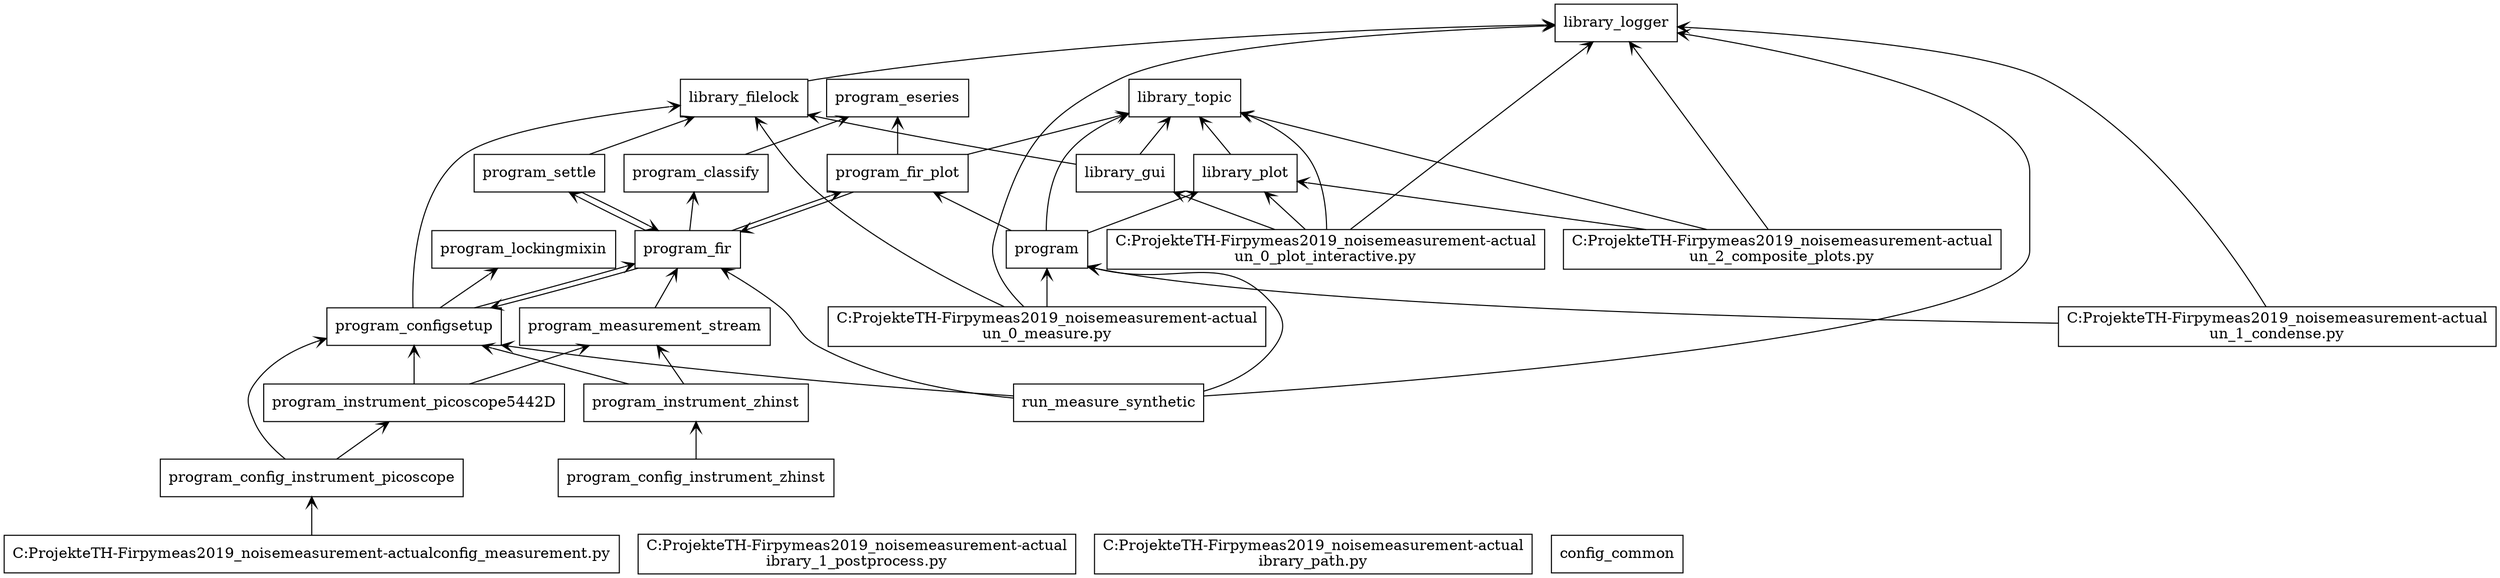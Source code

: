 digraph "packages_pymeas2019_noise" {
charset="utf-8"
rankdir=BT
"0" [label="C:\Projekte\ETH-Fir\pymeas2019_noise\measurement-actual\config_measurement.py", shape="box"];
"1" [label="C:\Projekte\ETH-Fir\pymeas2019_noise\measurement-actual\library_1_postprocess.py", shape="box"];
"2" [label="C:\Projekte\ETH-Fir\pymeas2019_noise\measurement-actual\library_path.py", shape="box"];
"3" [label="C:\Projekte\ETH-Fir\pymeas2019_noise\measurement-actual\run_0_measure.py", shape="box"];
"4" [label="C:\Projekte\ETH-Fir\pymeas2019_noise\measurement-actual\run_0_plot_interactive.py", shape="box"];
"5" [label="C:\Projekte\ETH-Fir\pymeas2019_noise\measurement-actual\run_1_condense.py", shape="box"];
"6" [label="C:\Projekte\ETH-Fir\pymeas2019_noise\measurement-actual\run_2_composite_plots.py", shape="box"];
"7" [label="config_common", shape="box"];
"8" [label="library_filelock", shape="box"];
"9" [label="library_gui", shape="box"];
"10" [label="library_logger", shape="box"];
"11" [label="library_plot", shape="box"];
"12" [label="library_topic", shape="box"];
"13" [label="program", shape="box"];
"14" [label="program_classify", shape="box"];
"15" [label="program_config_instrument_picoscope", shape="box"];
"16" [label="program_config_instrument_zhinst", shape="box"];
"17" [label="program_configsetup", shape="box"];
"18" [label="program_eseries", shape="box"];
"19" [label="program_fir", shape="box"];
"20" [label="program_fir_plot", shape="box"];
"21" [label="program_instrument_picoscope5442D", shape="box"];
"22" [label="program_instrument_zhinst", shape="box"];
"23" [label="program_lockingmixin", shape="box"];
"24" [label="program_measurement_stream", shape="box"];
"25" [label="program_settle", shape="box"];
"26" [label="run_measure_synthetic", shape="box"];
"0" -> "15" [arrowhead="open", arrowtail="none"];
"3" -> "8" [arrowhead="open", arrowtail="none"];
"3" -> "10" [arrowhead="open", arrowtail="none"];
"3" -> "13" [arrowhead="open", arrowtail="none"];
"4" -> "9" [arrowhead="open", arrowtail="none"];
"4" -> "10" [arrowhead="open", arrowtail="none"];
"4" -> "11" [arrowhead="open", arrowtail="none"];
"4" -> "12" [arrowhead="open", arrowtail="none"];
"5" -> "10" [arrowhead="open", arrowtail="none"];
"5" -> "13" [arrowhead="open", arrowtail="none"];
"6" -> "10" [arrowhead="open", arrowtail="none"];
"6" -> "11" [arrowhead="open", arrowtail="none"];
"6" -> "12" [arrowhead="open", arrowtail="none"];
"8" -> "10" [arrowhead="open", arrowtail="none"];
"9" -> "8" [arrowhead="open", arrowtail="none"];
"9" -> "12" [arrowhead="open", arrowtail="none"];
"11" -> "12" [arrowhead="open", arrowtail="none"];
"13" -> "11" [arrowhead="open", arrowtail="none"];
"13" -> "12" [arrowhead="open", arrowtail="none"];
"13" -> "20" [arrowhead="open", arrowtail="none"];
"14" -> "18" [arrowhead="open", arrowtail="none"];
"15" -> "17" [arrowhead="open", arrowtail="none"];
"15" -> "21" [arrowhead="open", arrowtail="none"];
"16" -> "22" [arrowhead="open", arrowtail="none"];
"17" -> "8" [arrowhead="open", arrowtail="none"];
"17" -> "19" [arrowhead="open", arrowtail="none"];
"17" -> "23" [arrowhead="open", arrowtail="none"];
"19" -> "14" [arrowhead="open", arrowtail="none"];
"19" -> "17" [arrowhead="open", arrowtail="none"];
"19" -> "20" [arrowhead="open", arrowtail="none"];
"19" -> "25" [arrowhead="open", arrowtail="none"];
"20" -> "12" [arrowhead="open", arrowtail="none"];
"20" -> "18" [arrowhead="open", arrowtail="none"];
"20" -> "19" [arrowhead="open", arrowtail="none"];
"21" -> "17" [arrowhead="open", arrowtail="none"];
"21" -> "24" [arrowhead="open", arrowtail="none"];
"22" -> "17" [arrowhead="open", arrowtail="none"];
"22" -> "24" [arrowhead="open", arrowtail="none"];
"24" -> "19" [arrowhead="open", arrowtail="none"];
"25" -> "8" [arrowhead="open", arrowtail="none"];
"25" -> "19" [arrowhead="open", arrowtail="none"];
"26" -> "10" [arrowhead="open", arrowtail="none"];
"26" -> "13" [arrowhead="open", arrowtail="none"];
"26" -> "17" [arrowhead="open", arrowtail="none"];
"26" -> "19" [arrowhead="open", arrowtail="none"];
}
